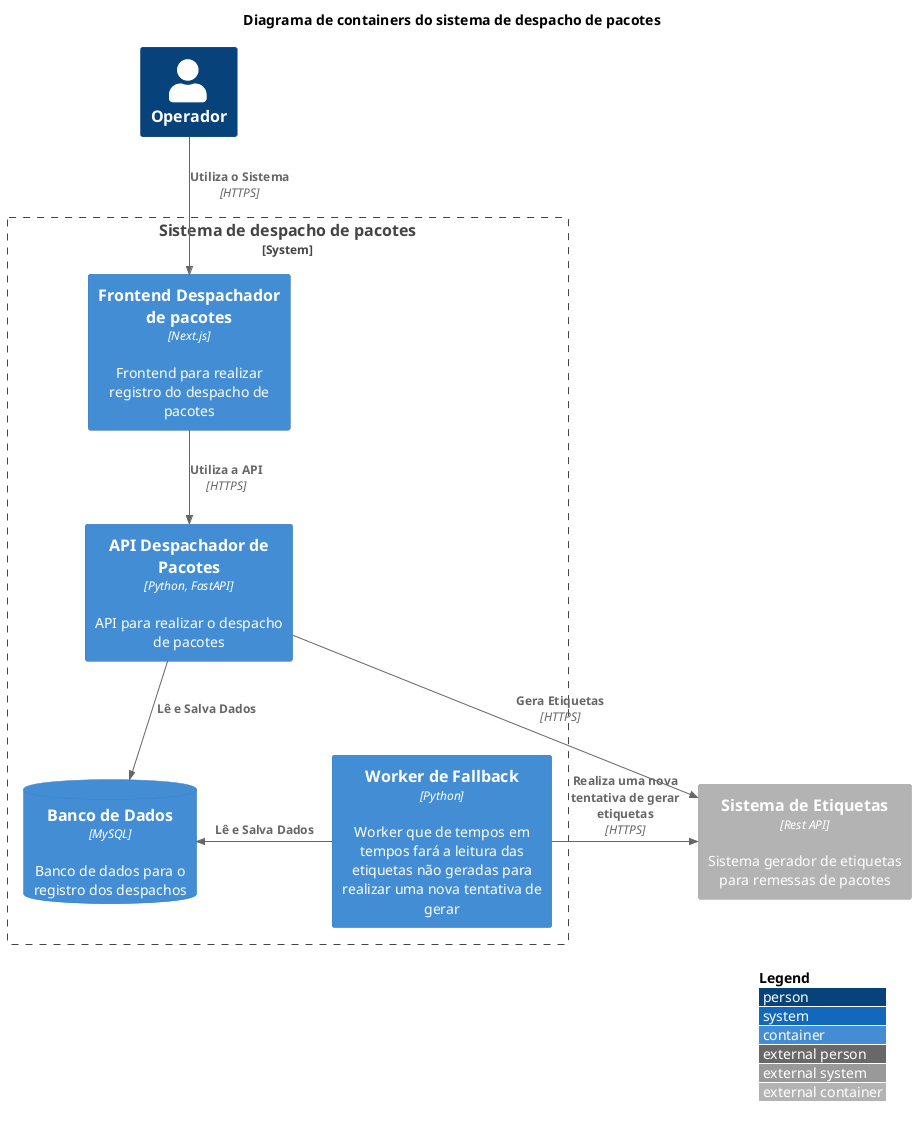 @startuml
!include <C4/C4_Container>

LAYOUT_WITH_LEGEND()

title Diagrama de containers do sistema de despacho de pacotes

Person(operator, "Operador")
System_Boundary(system, "Sistema de despacho de pacotes") {
    Container(api, "API Despachador de Pacotes", "Python, FastAPI", "API para realizar o despacho de pacotes")
    Container(web_app, "Frontend Despachador de pacotes", "Next.js", "Frontend para realizar registro do despacho de pacotes")
    ContainerDb(db, "Banco de Dados", "MySQL", "Banco de dados para o registro dos despachos")
    Container(worker, "Worker de Fallback", "Python", "Worker que de tempos em tempos fará a leitura das etiquetas não geradas para realizar uma nova tentativa de gerar")
}
Container_Ext(tag_system, "Sistema de Etiquetas", "Rest API", "Sistema gerador de etiquetas para remessas de pacotes")

Rel_D(operator, web_app, "Utiliza o Sistema", "HTTPS")
Rel_D(web_app, api, "Utiliza a API", "HTTPS")
Rel_D(api, db, "Lê e Salva Dados", "")
Rel_L(worker, db, "Lê e Salva Dados")
Rel_R(api, tag_system, "Gera Etiquetas", "HTTPS")
Rel_R(worker, tag_system, "Realiza uma nova tentativa de gerar etiquetas", "HTTPS")

@enduml
